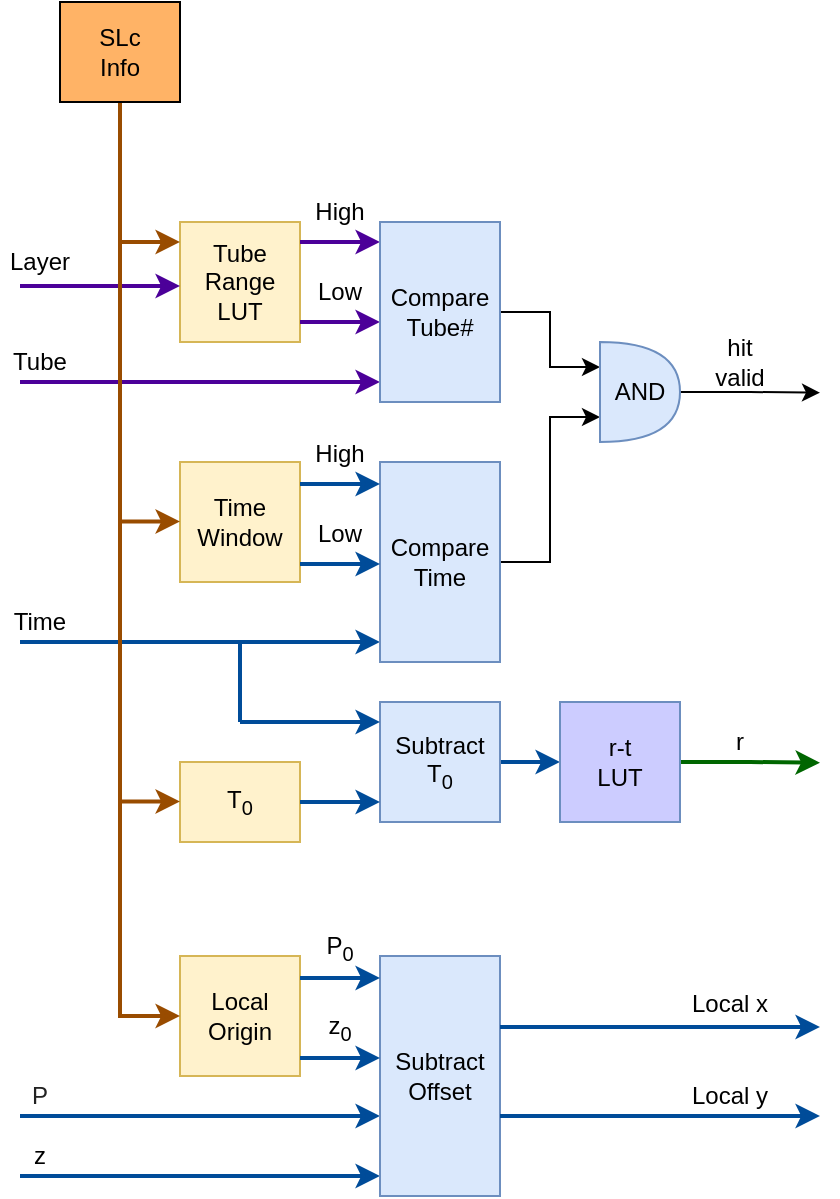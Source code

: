 <mxfile version="12.4.9" type="device"><diagram id="yugNGh7sdj_dS-L-BWDm" name="Page-1"><mxGraphModel dx="2302" dy="1129" grid="1" gridSize="10" guides="1" tooltips="1" connect="1" arrows="1" fold="1" page="1" pageScale="1" pageWidth="850" pageHeight="1100" math="0" shadow="0"><root><mxCell id="0"/><mxCell id="1" parent="0"/><mxCell id="QtVZVmTm_gF_MB8pkFpI-1" value="Tube&lt;br&gt;Range&lt;br&gt;LUT" style="rounded=0;whiteSpace=wrap;html=1;fillColor=#fff2cc;strokeColor=#d6b656;" parent="1" vertex="1"><mxGeometry x="200" y="150" width="60" height="60" as="geometry"/></mxCell><mxCell id="QtVZVmTm_gF_MB8pkFpI-5" value="" style="endArrow=classic;html=1;strokeColor=#4C0099;strokeWidth=2;" parent="1" edge="1"><mxGeometry width="50" height="50" relative="1" as="geometry"><mxPoint x="120" y="182" as="sourcePoint"/><mxPoint x="200" y="182" as="targetPoint"/></mxGeometry></mxCell><mxCell id="QtVZVmTm_gF_MB8pkFpI-6" value="Layer" style="text;html=1;strokeColor=none;fillColor=none;align=center;verticalAlign=middle;whiteSpace=wrap;rounded=0;" parent="1" vertex="1"><mxGeometry x="110" y="160" width="40" height="20" as="geometry"/></mxCell><mxCell id="QtVZVmTm_gF_MB8pkFpI-7" value="" style="endArrow=classic;html=1;strokeColor=#4C0099;strokeWidth=2;" parent="1" edge="1"><mxGeometry width="50" height="50" relative="1" as="geometry"><mxPoint x="120" y="230" as="sourcePoint"/><mxPoint x="300" y="230" as="targetPoint"/></mxGeometry></mxCell><mxCell id="QtVZVmTm_gF_MB8pkFpI-8" value="Tube" style="text;html=1;strokeColor=none;fillColor=none;align=center;verticalAlign=middle;whiteSpace=wrap;rounded=0;" parent="1" vertex="1"><mxGeometry x="110" y="210" width="40" height="20" as="geometry"/></mxCell><mxCell id="QtVZVmTm_gF_MB8pkFpI-9" value="" style="endArrow=classic;html=1;strokeColor=#004C99;strokeWidth=2;" parent="1" edge="1"><mxGeometry width="50" height="50" relative="1" as="geometry"><mxPoint x="120" y="597" as="sourcePoint"/><mxPoint x="300" y="597" as="targetPoint"/></mxGeometry></mxCell><mxCell id="QtVZVmTm_gF_MB8pkFpI-10" value="&lt;span style=&quot;color: rgb(34 , 34 , 34) ; font-family: sans-serif ; background-color: rgb(255 , 255 , 255)&quot;&gt;&lt;font style=&quot;font-size: 12px&quot;&gt;Ρ&lt;/font&gt;&lt;/span&gt;" style="text;html=1;strokeColor=none;fillColor=none;align=center;verticalAlign=middle;whiteSpace=wrap;rounded=0;" parent="1" vertex="1"><mxGeometry x="120" y="577" width="20" height="20" as="geometry"/></mxCell><mxCell id="QtVZVmTm_gF_MB8pkFpI-11" value="" style="endArrow=classic;html=1;strokeColor=#004C99;strokeWidth=2;" parent="1" edge="1"><mxGeometry width="50" height="50" relative="1" as="geometry"><mxPoint x="120" y="627" as="sourcePoint"/><mxPoint x="300" y="627" as="targetPoint"/></mxGeometry></mxCell><mxCell id="QtVZVmTm_gF_MB8pkFpI-12" value="z" style="text;html=1;strokeColor=none;fillColor=none;align=center;verticalAlign=middle;whiteSpace=wrap;rounded=0;" parent="1" vertex="1"><mxGeometry x="120" y="607" width="20" height="20" as="geometry"/></mxCell><mxCell id="QtVZVmTm_gF_MB8pkFpI-13" value="" style="endArrow=classic;html=1;strokeColor=#004C99;strokeWidth=2;exitX=0.25;exitY=1;exitDx=0;exitDy=0;" parent="1" source="QtVZVmTm_gF_MB8pkFpI-14" edge="1"><mxGeometry width="50" height="50" relative="1" as="geometry"><mxPoint x="130" y="360" as="sourcePoint"/><mxPoint x="300" y="360" as="targetPoint"/></mxGeometry></mxCell><mxCell id="QtVZVmTm_gF_MB8pkFpI-14" value="Time" style="text;html=1;strokeColor=none;fillColor=none;align=center;verticalAlign=middle;whiteSpace=wrap;rounded=0;" parent="1" vertex="1"><mxGeometry x="110" y="340" width="40" height="20" as="geometry"/></mxCell><mxCell id="QtVZVmTm_gF_MB8pkFpI-15" value="" style="endArrow=classic;html=1;strokeColor=#4C0099;strokeWidth=2;" parent="1" edge="1"><mxGeometry width="50" height="50" relative="1" as="geometry"><mxPoint x="260" y="160" as="sourcePoint"/><mxPoint x="300" y="160" as="targetPoint"/></mxGeometry></mxCell><mxCell id="QtVZVmTm_gF_MB8pkFpI-16" value="High" style="text;html=1;strokeColor=none;fillColor=none;align=center;verticalAlign=middle;whiteSpace=wrap;rounded=0;" parent="1" vertex="1"><mxGeometry x="260" y="135" width="40" height="20" as="geometry"/></mxCell><mxCell id="QtVZVmTm_gF_MB8pkFpI-17" value="" style="endArrow=classic;html=1;strokeColor=#4C0099;strokeWidth=2;" parent="1" edge="1"><mxGeometry width="50" height="50" relative="1" as="geometry"><mxPoint x="260" y="200" as="sourcePoint"/><mxPoint x="300" y="200" as="targetPoint"/></mxGeometry></mxCell><mxCell id="QtVZVmTm_gF_MB8pkFpI-18" value="Low" style="text;html=1;strokeColor=none;fillColor=none;align=center;verticalAlign=middle;whiteSpace=wrap;rounded=0;" parent="1" vertex="1"><mxGeometry x="260" y="175" width="40" height="20" as="geometry"/></mxCell><mxCell id="QtVZVmTm_gF_MB8pkFpI-24" style="edgeStyle=orthogonalEdgeStyle;rounded=0;orthogonalLoop=1;jettySize=auto;html=1;exitX=1;exitY=0.25;exitDx=0;exitDy=0;entryX=0;entryY=0.25;entryDx=0;entryDy=0;entryPerimeter=0;" parent="1" source="QtVZVmTm_gF_MB8pkFpI-19" target="QtVZVmTm_gF_MB8pkFpI-22" edge="1"><mxGeometry relative="1" as="geometry"><Array as="points"><mxPoint x="360" y="195"/><mxPoint x="385" y="195"/><mxPoint x="385" y="223"/></Array></mxGeometry></mxCell><mxCell id="QtVZVmTm_gF_MB8pkFpI-19" value="Compare&lt;br&gt;Tube#" style="rounded=0;whiteSpace=wrap;html=1;fillColor=#dae8fc;strokeColor=#6c8ebf;" parent="1" vertex="1"><mxGeometry x="300" y="150" width="60" height="90" as="geometry"/></mxCell><mxCell id="QtVZVmTm_gF_MB8pkFpI-25" style="edgeStyle=orthogonalEdgeStyle;rounded=0;orthogonalLoop=1;jettySize=auto;html=1;exitX=1;exitY=0.5;exitDx=0;exitDy=0;entryX=0;entryY=0.75;entryDx=0;entryDy=0;entryPerimeter=0;" parent="1" source="QtVZVmTm_gF_MB8pkFpI-20" target="QtVZVmTm_gF_MB8pkFpI-22" edge="1"><mxGeometry relative="1" as="geometry"/></mxCell><mxCell id="QtVZVmTm_gF_MB8pkFpI-20" value="Compare&lt;br&gt;Time" style="rounded=0;whiteSpace=wrap;html=1;fillColor=#dae8fc;strokeColor=#6c8ebf;" parent="1" vertex="1"><mxGeometry x="300" y="270" width="60" height="100" as="geometry"/></mxCell><mxCell id="QtVZVmTm_gF_MB8pkFpI-21" value="Subtract&lt;br&gt;Offset" style="rounded=0;whiteSpace=wrap;html=1;fillColor=#dae8fc;strokeColor=#6c8ebf;" parent="1" vertex="1"><mxGeometry x="300" y="517" width="60" height="120" as="geometry"/></mxCell><mxCell id="QtVZVmTm_gF_MB8pkFpI-49" style="edgeStyle=orthogonalEdgeStyle;rounded=0;orthogonalLoop=1;jettySize=auto;html=1;exitX=1;exitY=0.5;exitDx=0;exitDy=0;exitPerimeter=0;strokeColor=#000000;strokeWidth=1;" parent="1" source="QtVZVmTm_gF_MB8pkFpI-22" edge="1"><mxGeometry relative="1" as="geometry"><mxPoint x="520" y="235.333" as="targetPoint"/></mxGeometry></mxCell><mxCell id="QtVZVmTm_gF_MB8pkFpI-22" value="AND" style="shape=or;whiteSpace=wrap;html=1;fillColor=#dae8fc;strokeColor=#6c8ebf;" parent="1" vertex="1"><mxGeometry x="410" y="210" width="40" height="50" as="geometry"/></mxCell><mxCell id="QtVZVmTm_gF_MB8pkFpI-26" value="Time&lt;br&gt;Window" style="rounded=0;whiteSpace=wrap;html=1;fillColor=#fff2cc;strokeColor=#d6b656;" parent="1" vertex="1"><mxGeometry x="200" y="270" width="60" height="60" as="geometry"/></mxCell><mxCell id="QtVZVmTm_gF_MB8pkFpI-27" value="" style="endArrow=classic;html=1;strokeColor=#004C99;strokeWidth=2;" parent="1" edge="1"><mxGeometry width="50" height="50" relative="1" as="geometry"><mxPoint x="260" y="281" as="sourcePoint"/><mxPoint x="300" y="281" as="targetPoint"/></mxGeometry></mxCell><mxCell id="QtVZVmTm_gF_MB8pkFpI-28" value="High" style="text;html=1;strokeColor=none;fillColor=none;align=center;verticalAlign=middle;whiteSpace=wrap;rounded=0;" parent="1" vertex="1"><mxGeometry x="260" y="256" width="40" height="20" as="geometry"/></mxCell><mxCell id="QtVZVmTm_gF_MB8pkFpI-29" value="" style="endArrow=classic;html=1;strokeColor=#004C99;strokeWidth=2;" parent="1" edge="1"><mxGeometry width="50" height="50" relative="1" as="geometry"><mxPoint x="260" y="321" as="sourcePoint"/><mxPoint x="300" y="321" as="targetPoint"/></mxGeometry></mxCell><mxCell id="QtVZVmTm_gF_MB8pkFpI-30" value="Low" style="text;html=1;strokeColor=none;fillColor=none;align=center;verticalAlign=middle;whiteSpace=wrap;rounded=0;" parent="1" vertex="1"><mxGeometry x="260" y="296" width="40" height="20" as="geometry"/></mxCell><mxCell id="QtVZVmTm_gF_MB8pkFpI-31" value="Local&lt;br&gt;Origin" style="rounded=0;whiteSpace=wrap;html=1;fillColor=#fff2cc;strokeColor=#d6b656;" parent="1" vertex="1"><mxGeometry x="200" y="517" width="60" height="60" as="geometry"/></mxCell><mxCell id="QtVZVmTm_gF_MB8pkFpI-32" value="" style="endArrow=classic;html=1;strokeColor=#004C99;strokeWidth=2;" parent="1" edge="1"><mxGeometry width="50" height="50" relative="1" as="geometry"><mxPoint x="260" y="528" as="sourcePoint"/><mxPoint x="300" y="528" as="targetPoint"/></mxGeometry></mxCell><mxCell id="QtVZVmTm_gF_MB8pkFpI-33" value="P&lt;sub&gt;0&lt;/sub&gt;" style="text;html=1;strokeColor=none;fillColor=none;align=center;verticalAlign=middle;whiteSpace=wrap;rounded=0;" parent="1" vertex="1"><mxGeometry x="260" y="503" width="40" height="20" as="geometry"/></mxCell><mxCell id="QtVZVmTm_gF_MB8pkFpI-34" value="" style="endArrow=classic;html=1;strokeColor=#004C99;strokeWidth=2;" parent="1" edge="1"><mxGeometry width="50" height="50" relative="1" as="geometry"><mxPoint x="260" y="568" as="sourcePoint"/><mxPoint x="300" y="568" as="targetPoint"/></mxGeometry></mxCell><mxCell id="QtVZVmTm_gF_MB8pkFpI-35" value="z&lt;sub&gt;0&lt;/sub&gt;" style="text;html=1;strokeColor=none;fillColor=none;align=center;verticalAlign=middle;whiteSpace=wrap;rounded=0;" parent="1" vertex="1"><mxGeometry x="260" y="543" width="40" height="20" as="geometry"/></mxCell><mxCell id="QtVZVmTm_gF_MB8pkFpI-36" value="" style="endArrow=classic;html=1;strokeColor=#004C99;strokeWidth=2;" parent="1" edge="1"><mxGeometry width="50" height="50" relative="1" as="geometry"><mxPoint x="360" y="552.5" as="sourcePoint"/><mxPoint x="520" y="552.5" as="targetPoint"/></mxGeometry></mxCell><mxCell id="QtVZVmTm_gF_MB8pkFpI-37" value="Local x" style="text;html=1;strokeColor=none;fillColor=none;align=center;verticalAlign=middle;whiteSpace=wrap;rounded=0;" parent="1" vertex="1"><mxGeometry x="450" y="531" width="50" height="20" as="geometry"/></mxCell><mxCell id="QtVZVmTm_gF_MB8pkFpI-38" value="" style="endArrow=classic;html=1;strokeColor=#004C99;strokeWidth=2;" parent="1" edge="1"><mxGeometry width="50" height="50" relative="1" as="geometry"><mxPoint x="360" y="597" as="sourcePoint"/><mxPoint x="520" y="597" as="targetPoint"/></mxGeometry></mxCell><mxCell id="QtVZVmTm_gF_MB8pkFpI-39" value="Local y" style="text;html=1;strokeColor=none;fillColor=none;align=center;verticalAlign=middle;whiteSpace=wrap;rounded=0;" parent="1" vertex="1"><mxGeometry x="450" y="577" width="50" height="20" as="geometry"/></mxCell><mxCell id="QtVZVmTm_gF_MB8pkFpI-40" value="T&lt;sub&gt;0&lt;/sub&gt;" style="rounded=0;whiteSpace=wrap;html=1;fillColor=#fff2cc;strokeColor=#d6b656;" parent="1" vertex="1"><mxGeometry x="200" y="420" width="60" height="40" as="geometry"/></mxCell><mxCell id="QtVZVmTm_gF_MB8pkFpI-47" style="edgeStyle=orthogonalEdgeStyle;rounded=0;orthogonalLoop=1;jettySize=auto;html=1;exitX=1;exitY=0.5;exitDx=0;exitDy=0;entryX=0;entryY=0.5;entryDx=0;entryDy=0;strokeColor=#004C99;strokeWidth=2;" parent="1" source="QtVZVmTm_gF_MB8pkFpI-41" target="QtVZVmTm_gF_MB8pkFpI-46" edge="1"><mxGeometry relative="1" as="geometry"/></mxCell><mxCell id="QtVZVmTm_gF_MB8pkFpI-41" value="Subtract&lt;br&gt;T&lt;sub&gt;0&lt;/sub&gt;" style="rounded=0;whiteSpace=wrap;html=1;fillColor=#dae8fc;strokeColor=#6c8ebf;" parent="1" vertex="1"><mxGeometry x="300" y="390" width="60" height="60" as="geometry"/></mxCell><mxCell id="QtVZVmTm_gF_MB8pkFpI-42" value="" style="endArrow=classic;html=1;strokeColor=#004C99;strokeWidth=2;" parent="1" edge="1"><mxGeometry width="50" height="50" relative="1" as="geometry"><mxPoint x="260" y="440" as="sourcePoint"/><mxPoint x="300" y="440" as="targetPoint"/></mxGeometry></mxCell><mxCell id="QtVZVmTm_gF_MB8pkFpI-44" value="" style="endArrow=none;html=1;strokeColor=#004C99;strokeWidth=2;" parent="1" edge="1"><mxGeometry width="50" height="50" relative="1" as="geometry"><mxPoint x="230" y="400" as="sourcePoint"/><mxPoint x="230" y="360" as="targetPoint"/></mxGeometry></mxCell><mxCell id="QtVZVmTm_gF_MB8pkFpI-45" value="" style="endArrow=classic;html=1;strokeColor=#004C99;strokeWidth=2;" parent="1" edge="1"><mxGeometry width="50" height="50" relative="1" as="geometry"><mxPoint x="230" y="400" as="sourcePoint"/><mxPoint x="300" y="400" as="targetPoint"/></mxGeometry></mxCell><mxCell id="QtVZVmTm_gF_MB8pkFpI-48" style="edgeStyle=orthogonalEdgeStyle;rounded=0;orthogonalLoop=1;jettySize=auto;html=1;exitX=1;exitY=0.5;exitDx=0;exitDy=0;strokeColor=#006600;strokeWidth=2;" parent="1" source="QtVZVmTm_gF_MB8pkFpI-46" edge="1"><mxGeometry relative="1" as="geometry"><mxPoint x="520" y="420.333" as="targetPoint"/></mxGeometry></mxCell><mxCell id="QtVZVmTm_gF_MB8pkFpI-46" value="r-t&lt;br&gt;LUT" style="rounded=0;whiteSpace=wrap;html=1;fillColor=#CCCCFF;strokeColor=#6c8ebf;" parent="1" vertex="1"><mxGeometry x="390" y="390" width="60" height="60" as="geometry"/></mxCell><mxCell id="QtVZVmTm_gF_MB8pkFpI-50" value="r" style="text;html=1;strokeColor=none;fillColor=none;align=center;verticalAlign=middle;whiteSpace=wrap;rounded=0;" parent="1" vertex="1"><mxGeometry x="460" y="400" width="40" height="20" as="geometry"/></mxCell><mxCell id="QtVZVmTm_gF_MB8pkFpI-51" value="hit&lt;br&gt;valid" style="text;html=1;strokeColor=none;fillColor=none;align=center;verticalAlign=middle;whiteSpace=wrap;rounded=0;" parent="1" vertex="1"><mxGeometry x="460" y="210" width="40" height="20" as="geometry"/></mxCell><mxCell id="QtVZVmTm_gF_MB8pkFpI-55" style="edgeStyle=orthogonalEdgeStyle;rounded=0;orthogonalLoop=1;jettySize=auto;html=1;exitX=0.5;exitY=1;exitDx=0;exitDy=0;entryX=0;entryY=0.5;entryDx=0;entryDy=0;strokeColor=#994C00;strokeWidth=2;" parent="1" source="QtVZVmTm_gF_MB8pkFpI-54" target="QtVZVmTm_gF_MB8pkFpI-31" edge="1"><mxGeometry relative="1" as="geometry"/></mxCell><mxCell id="QtVZVmTm_gF_MB8pkFpI-54" value="SLc&lt;br&gt;Info" style="rounded=0;whiteSpace=wrap;html=1;fillColor=#FFB366;strokeColor=#000000;" parent="1" vertex="1"><mxGeometry x="140" y="40" width="60" height="50" as="geometry"/></mxCell><mxCell id="QtVZVmTm_gF_MB8pkFpI-57" value="" style="endArrow=classic;html=1;strokeColor=#994C00;strokeWidth=2;" parent="1" edge="1"><mxGeometry width="50" height="50" relative="1" as="geometry"><mxPoint x="170" y="439.76" as="sourcePoint"/><mxPoint x="200" y="439.76" as="targetPoint"/></mxGeometry></mxCell><mxCell id="QtVZVmTm_gF_MB8pkFpI-58" value="" style="endArrow=classic;html=1;strokeColor=#994C00;strokeWidth=2;" parent="1" edge="1"><mxGeometry width="50" height="50" relative="1" as="geometry"><mxPoint x="170" y="299.76" as="sourcePoint"/><mxPoint x="200" y="299.76" as="targetPoint"/></mxGeometry></mxCell><mxCell id="QtVZVmTm_gF_MB8pkFpI-59" value="" style="endArrow=classic;html=1;strokeColor=#994C00;strokeWidth=2;" parent="1" edge="1"><mxGeometry width="50" height="50" relative="1" as="geometry"><mxPoint x="170" y="160" as="sourcePoint"/><mxPoint x="200" y="160" as="targetPoint"/></mxGeometry></mxCell></root></mxGraphModel></diagram></mxfile>